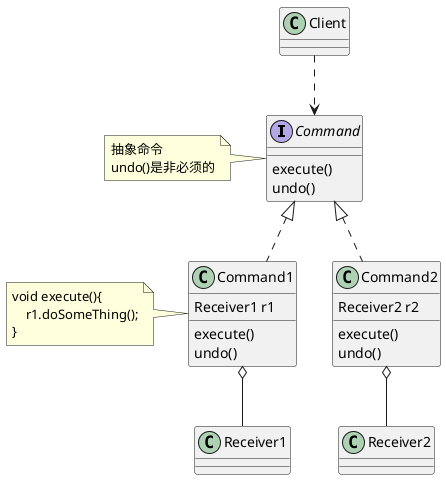 @startuml

interface Command{
    execute()
    undo()
}
note left
抽象命令
undo()是非必须的
end note

class Command1{
    Receiver1 r1
    execute()
    undo()
}
note left
void execute(){
    r1.doSomeThing();
}
end note

class Command2{
    Receiver2 r2
    execute()
    undo()
}

class Receiver1{}

class Receiver2{}

class Client{}

Command <|.. Command1
Command <|.. Command2
Command1 o-- Receiver1
Command2 o-- Receiver2
Client ..> Command


@enduml